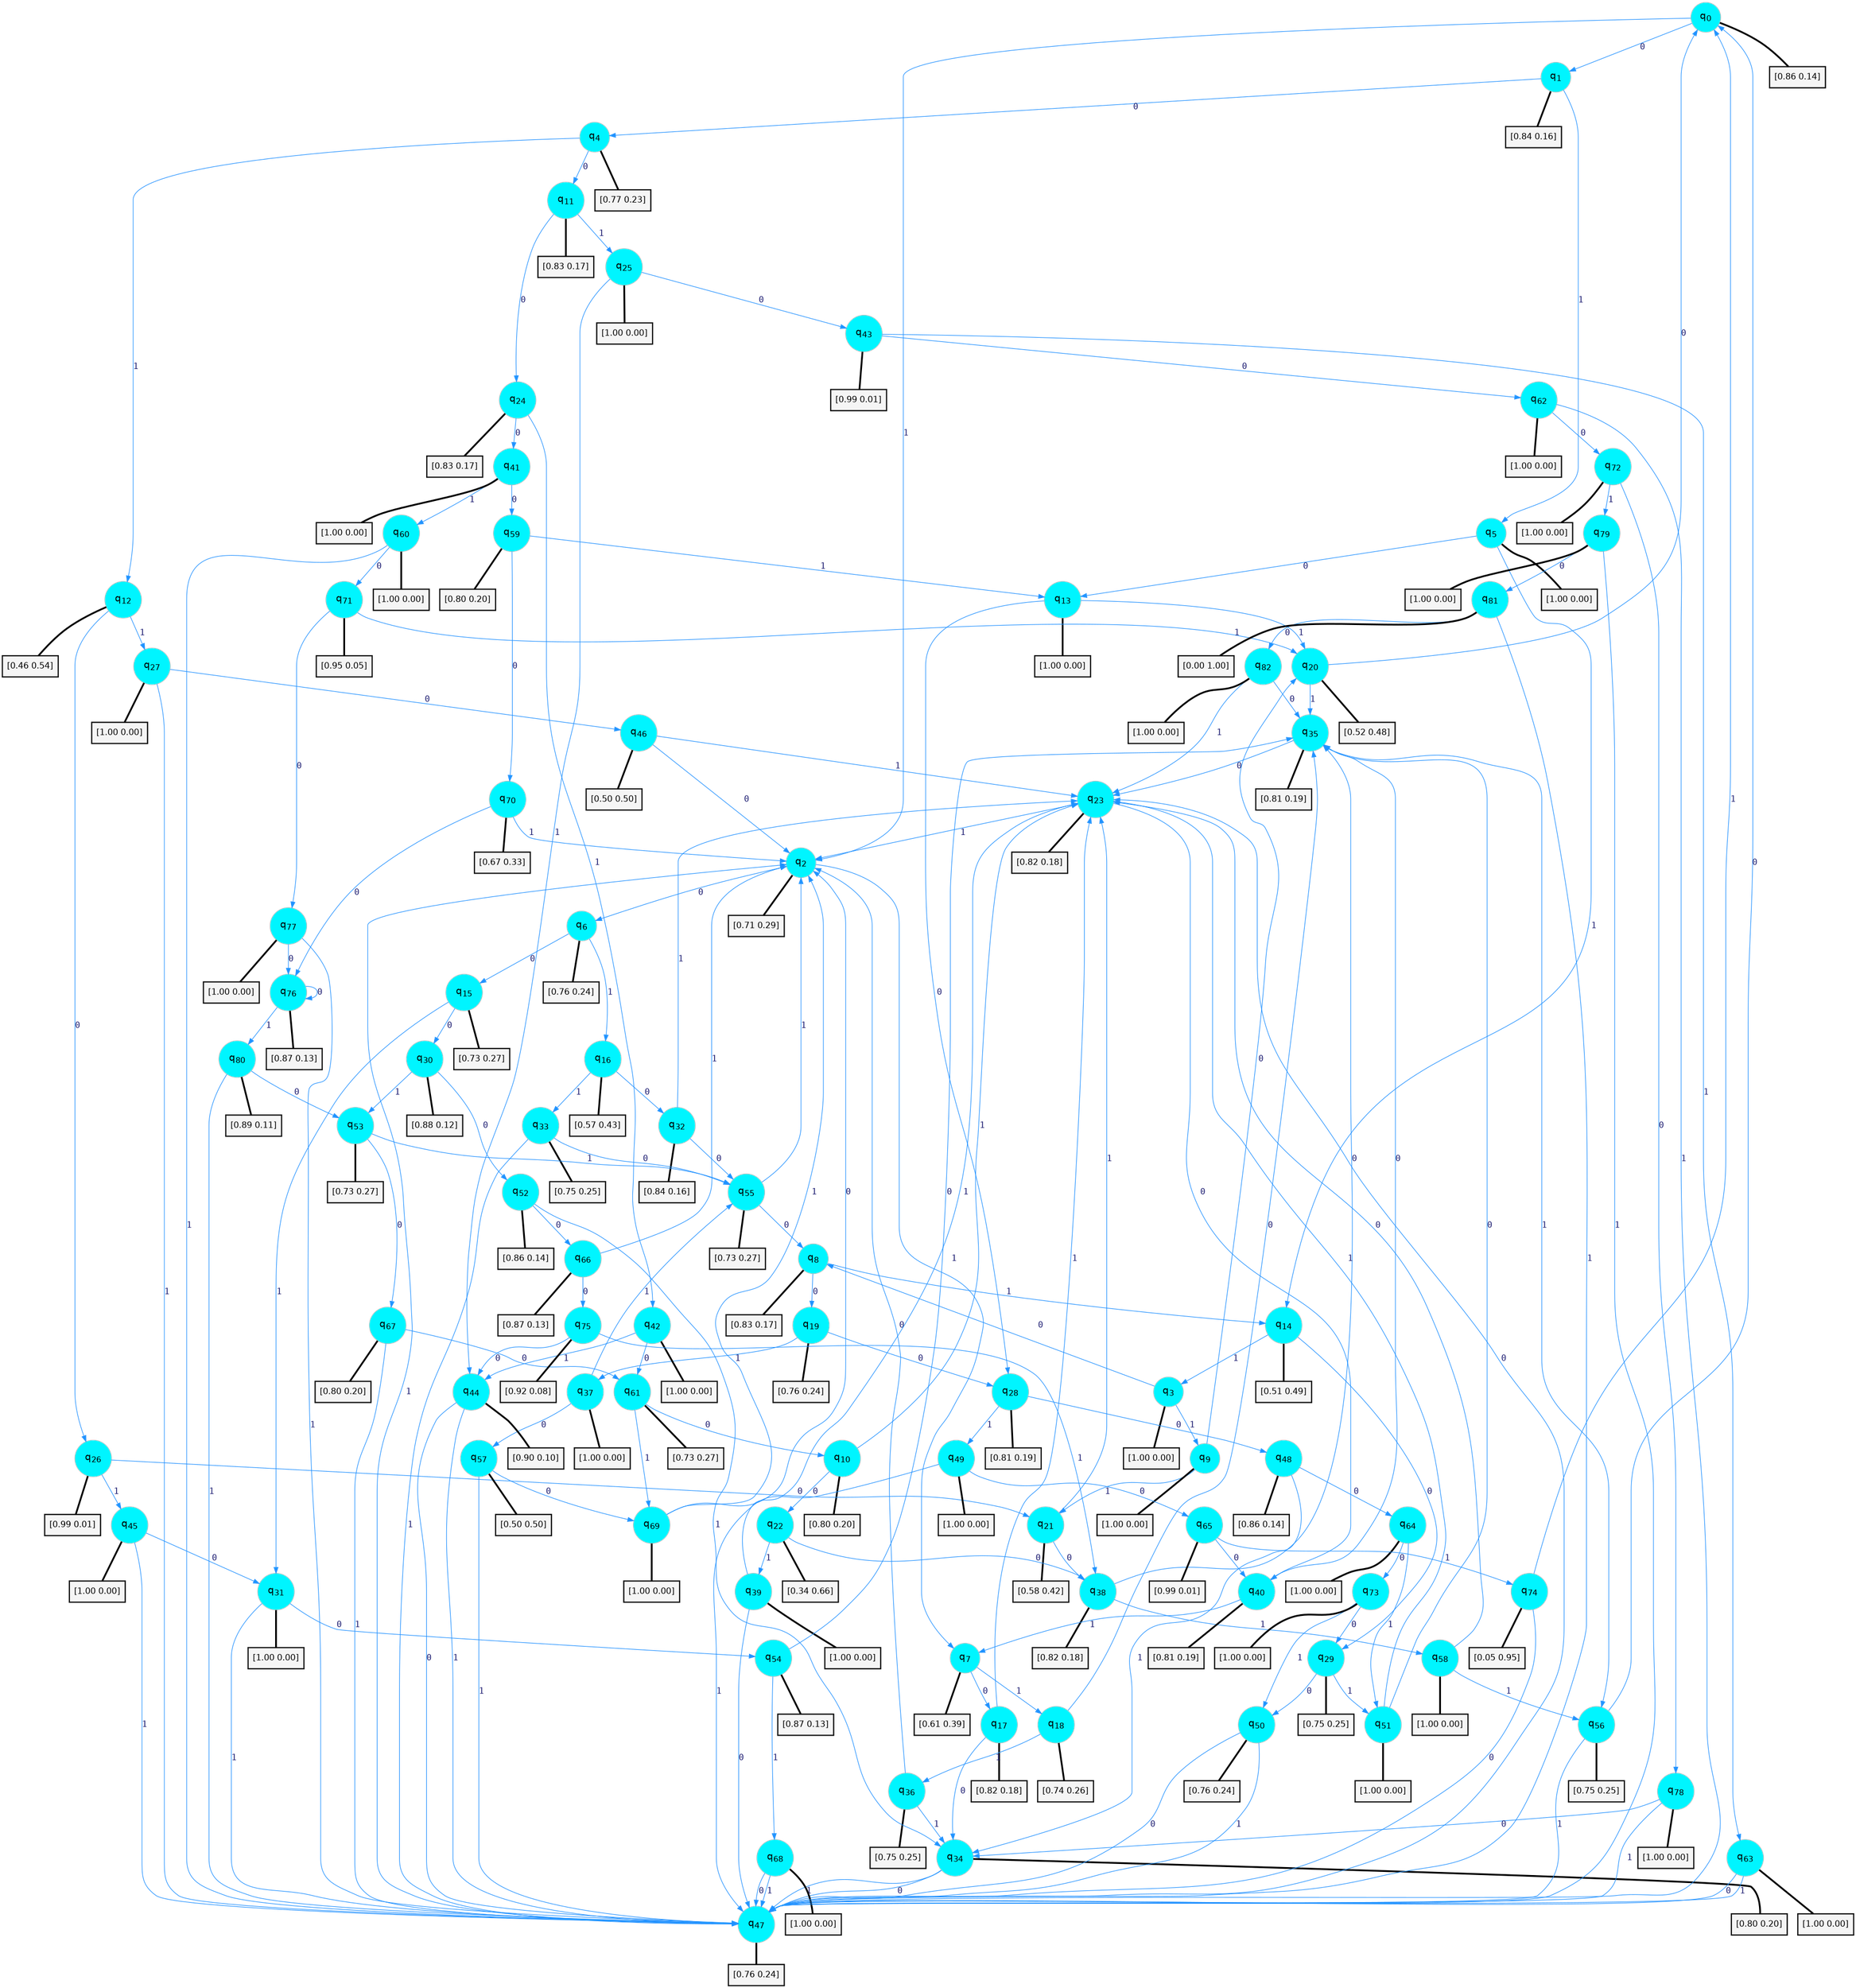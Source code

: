 digraph G {
graph [
bgcolor=transparent, dpi=300, rankdir=TD, size="40,25"];
node [
color=gray, fillcolor=turquoise1, fontcolor=black, fontname=Helvetica, fontsize=16, fontweight=bold, shape=circle, style=filled];
edge [
arrowsize=1, color=dodgerblue1, fontcolor=midnightblue, fontname=courier, fontweight=bold, penwidth=1, style=solid, weight=20];
0[label=<q<SUB>0</SUB>>];
1[label=<q<SUB>1</SUB>>];
2[label=<q<SUB>2</SUB>>];
3[label=<q<SUB>3</SUB>>];
4[label=<q<SUB>4</SUB>>];
5[label=<q<SUB>5</SUB>>];
6[label=<q<SUB>6</SUB>>];
7[label=<q<SUB>7</SUB>>];
8[label=<q<SUB>8</SUB>>];
9[label=<q<SUB>9</SUB>>];
10[label=<q<SUB>10</SUB>>];
11[label=<q<SUB>11</SUB>>];
12[label=<q<SUB>12</SUB>>];
13[label=<q<SUB>13</SUB>>];
14[label=<q<SUB>14</SUB>>];
15[label=<q<SUB>15</SUB>>];
16[label=<q<SUB>16</SUB>>];
17[label=<q<SUB>17</SUB>>];
18[label=<q<SUB>18</SUB>>];
19[label=<q<SUB>19</SUB>>];
20[label=<q<SUB>20</SUB>>];
21[label=<q<SUB>21</SUB>>];
22[label=<q<SUB>22</SUB>>];
23[label=<q<SUB>23</SUB>>];
24[label=<q<SUB>24</SUB>>];
25[label=<q<SUB>25</SUB>>];
26[label=<q<SUB>26</SUB>>];
27[label=<q<SUB>27</SUB>>];
28[label=<q<SUB>28</SUB>>];
29[label=<q<SUB>29</SUB>>];
30[label=<q<SUB>30</SUB>>];
31[label=<q<SUB>31</SUB>>];
32[label=<q<SUB>32</SUB>>];
33[label=<q<SUB>33</SUB>>];
34[label=<q<SUB>34</SUB>>];
35[label=<q<SUB>35</SUB>>];
36[label=<q<SUB>36</SUB>>];
37[label=<q<SUB>37</SUB>>];
38[label=<q<SUB>38</SUB>>];
39[label=<q<SUB>39</SUB>>];
40[label=<q<SUB>40</SUB>>];
41[label=<q<SUB>41</SUB>>];
42[label=<q<SUB>42</SUB>>];
43[label=<q<SUB>43</SUB>>];
44[label=<q<SUB>44</SUB>>];
45[label=<q<SUB>45</SUB>>];
46[label=<q<SUB>46</SUB>>];
47[label=<q<SUB>47</SUB>>];
48[label=<q<SUB>48</SUB>>];
49[label=<q<SUB>49</SUB>>];
50[label=<q<SUB>50</SUB>>];
51[label=<q<SUB>51</SUB>>];
52[label=<q<SUB>52</SUB>>];
53[label=<q<SUB>53</SUB>>];
54[label=<q<SUB>54</SUB>>];
55[label=<q<SUB>55</SUB>>];
56[label=<q<SUB>56</SUB>>];
57[label=<q<SUB>57</SUB>>];
58[label=<q<SUB>58</SUB>>];
59[label=<q<SUB>59</SUB>>];
60[label=<q<SUB>60</SUB>>];
61[label=<q<SUB>61</SUB>>];
62[label=<q<SUB>62</SUB>>];
63[label=<q<SUB>63</SUB>>];
64[label=<q<SUB>64</SUB>>];
65[label=<q<SUB>65</SUB>>];
66[label=<q<SUB>66</SUB>>];
67[label=<q<SUB>67</SUB>>];
68[label=<q<SUB>68</SUB>>];
69[label=<q<SUB>69</SUB>>];
70[label=<q<SUB>70</SUB>>];
71[label=<q<SUB>71</SUB>>];
72[label=<q<SUB>72</SUB>>];
73[label=<q<SUB>73</SUB>>];
74[label=<q<SUB>74</SUB>>];
75[label=<q<SUB>75</SUB>>];
76[label=<q<SUB>76</SUB>>];
77[label=<q<SUB>77</SUB>>];
78[label=<q<SUB>78</SUB>>];
79[label=<q<SUB>79</SUB>>];
80[label=<q<SUB>80</SUB>>];
81[label=<q<SUB>81</SUB>>];
82[label=<q<SUB>82</SUB>>];
83[label="[0.86 0.14]", shape=box,fontcolor=black, fontname=Helvetica, fontsize=14, penwidth=2, fillcolor=whitesmoke,color=black];
84[label="[0.84 0.16]", shape=box,fontcolor=black, fontname=Helvetica, fontsize=14, penwidth=2, fillcolor=whitesmoke,color=black];
85[label="[0.71 0.29]", shape=box,fontcolor=black, fontname=Helvetica, fontsize=14, penwidth=2, fillcolor=whitesmoke,color=black];
86[label="[1.00 0.00]", shape=box,fontcolor=black, fontname=Helvetica, fontsize=14, penwidth=2, fillcolor=whitesmoke,color=black];
87[label="[0.77 0.23]", shape=box,fontcolor=black, fontname=Helvetica, fontsize=14, penwidth=2, fillcolor=whitesmoke,color=black];
88[label="[1.00 0.00]", shape=box,fontcolor=black, fontname=Helvetica, fontsize=14, penwidth=2, fillcolor=whitesmoke,color=black];
89[label="[0.76 0.24]", shape=box,fontcolor=black, fontname=Helvetica, fontsize=14, penwidth=2, fillcolor=whitesmoke,color=black];
90[label="[0.61 0.39]", shape=box,fontcolor=black, fontname=Helvetica, fontsize=14, penwidth=2, fillcolor=whitesmoke,color=black];
91[label="[0.83 0.17]", shape=box,fontcolor=black, fontname=Helvetica, fontsize=14, penwidth=2, fillcolor=whitesmoke,color=black];
92[label="[1.00 0.00]", shape=box,fontcolor=black, fontname=Helvetica, fontsize=14, penwidth=2, fillcolor=whitesmoke,color=black];
93[label="[0.80 0.20]", shape=box,fontcolor=black, fontname=Helvetica, fontsize=14, penwidth=2, fillcolor=whitesmoke,color=black];
94[label="[0.83 0.17]", shape=box,fontcolor=black, fontname=Helvetica, fontsize=14, penwidth=2, fillcolor=whitesmoke,color=black];
95[label="[0.46 0.54]", shape=box,fontcolor=black, fontname=Helvetica, fontsize=14, penwidth=2, fillcolor=whitesmoke,color=black];
96[label="[1.00 0.00]", shape=box,fontcolor=black, fontname=Helvetica, fontsize=14, penwidth=2, fillcolor=whitesmoke,color=black];
97[label="[0.51 0.49]", shape=box,fontcolor=black, fontname=Helvetica, fontsize=14, penwidth=2, fillcolor=whitesmoke,color=black];
98[label="[0.73 0.27]", shape=box,fontcolor=black, fontname=Helvetica, fontsize=14, penwidth=2, fillcolor=whitesmoke,color=black];
99[label="[0.57 0.43]", shape=box,fontcolor=black, fontname=Helvetica, fontsize=14, penwidth=2, fillcolor=whitesmoke,color=black];
100[label="[0.82 0.18]", shape=box,fontcolor=black, fontname=Helvetica, fontsize=14, penwidth=2, fillcolor=whitesmoke,color=black];
101[label="[0.74 0.26]", shape=box,fontcolor=black, fontname=Helvetica, fontsize=14, penwidth=2, fillcolor=whitesmoke,color=black];
102[label="[0.76 0.24]", shape=box,fontcolor=black, fontname=Helvetica, fontsize=14, penwidth=2, fillcolor=whitesmoke,color=black];
103[label="[0.52 0.48]", shape=box,fontcolor=black, fontname=Helvetica, fontsize=14, penwidth=2, fillcolor=whitesmoke,color=black];
104[label="[0.58 0.42]", shape=box,fontcolor=black, fontname=Helvetica, fontsize=14, penwidth=2, fillcolor=whitesmoke,color=black];
105[label="[0.34 0.66]", shape=box,fontcolor=black, fontname=Helvetica, fontsize=14, penwidth=2, fillcolor=whitesmoke,color=black];
106[label="[0.82 0.18]", shape=box,fontcolor=black, fontname=Helvetica, fontsize=14, penwidth=2, fillcolor=whitesmoke,color=black];
107[label="[0.83 0.17]", shape=box,fontcolor=black, fontname=Helvetica, fontsize=14, penwidth=2, fillcolor=whitesmoke,color=black];
108[label="[1.00 0.00]", shape=box,fontcolor=black, fontname=Helvetica, fontsize=14, penwidth=2, fillcolor=whitesmoke,color=black];
109[label="[0.99 0.01]", shape=box,fontcolor=black, fontname=Helvetica, fontsize=14, penwidth=2, fillcolor=whitesmoke,color=black];
110[label="[1.00 0.00]", shape=box,fontcolor=black, fontname=Helvetica, fontsize=14, penwidth=2, fillcolor=whitesmoke,color=black];
111[label="[0.81 0.19]", shape=box,fontcolor=black, fontname=Helvetica, fontsize=14, penwidth=2, fillcolor=whitesmoke,color=black];
112[label="[0.75 0.25]", shape=box,fontcolor=black, fontname=Helvetica, fontsize=14, penwidth=2, fillcolor=whitesmoke,color=black];
113[label="[0.88 0.12]", shape=box,fontcolor=black, fontname=Helvetica, fontsize=14, penwidth=2, fillcolor=whitesmoke,color=black];
114[label="[1.00 0.00]", shape=box,fontcolor=black, fontname=Helvetica, fontsize=14, penwidth=2, fillcolor=whitesmoke,color=black];
115[label="[0.84 0.16]", shape=box,fontcolor=black, fontname=Helvetica, fontsize=14, penwidth=2, fillcolor=whitesmoke,color=black];
116[label="[0.75 0.25]", shape=box,fontcolor=black, fontname=Helvetica, fontsize=14, penwidth=2, fillcolor=whitesmoke,color=black];
117[label="[0.80 0.20]", shape=box,fontcolor=black, fontname=Helvetica, fontsize=14, penwidth=2, fillcolor=whitesmoke,color=black];
118[label="[0.81 0.19]", shape=box,fontcolor=black, fontname=Helvetica, fontsize=14, penwidth=2, fillcolor=whitesmoke,color=black];
119[label="[0.75 0.25]", shape=box,fontcolor=black, fontname=Helvetica, fontsize=14, penwidth=2, fillcolor=whitesmoke,color=black];
120[label="[1.00 0.00]", shape=box,fontcolor=black, fontname=Helvetica, fontsize=14, penwidth=2, fillcolor=whitesmoke,color=black];
121[label="[0.82 0.18]", shape=box,fontcolor=black, fontname=Helvetica, fontsize=14, penwidth=2, fillcolor=whitesmoke,color=black];
122[label="[1.00 0.00]", shape=box,fontcolor=black, fontname=Helvetica, fontsize=14, penwidth=2, fillcolor=whitesmoke,color=black];
123[label="[0.81 0.19]", shape=box,fontcolor=black, fontname=Helvetica, fontsize=14, penwidth=2, fillcolor=whitesmoke,color=black];
124[label="[1.00 0.00]", shape=box,fontcolor=black, fontname=Helvetica, fontsize=14, penwidth=2, fillcolor=whitesmoke,color=black];
125[label="[1.00 0.00]", shape=box,fontcolor=black, fontname=Helvetica, fontsize=14, penwidth=2, fillcolor=whitesmoke,color=black];
126[label="[0.99 0.01]", shape=box,fontcolor=black, fontname=Helvetica, fontsize=14, penwidth=2, fillcolor=whitesmoke,color=black];
127[label="[0.90 0.10]", shape=box,fontcolor=black, fontname=Helvetica, fontsize=14, penwidth=2, fillcolor=whitesmoke,color=black];
128[label="[1.00 0.00]", shape=box,fontcolor=black, fontname=Helvetica, fontsize=14, penwidth=2, fillcolor=whitesmoke,color=black];
129[label="[0.50 0.50]", shape=box,fontcolor=black, fontname=Helvetica, fontsize=14, penwidth=2, fillcolor=whitesmoke,color=black];
130[label="[0.76 0.24]", shape=box,fontcolor=black, fontname=Helvetica, fontsize=14, penwidth=2, fillcolor=whitesmoke,color=black];
131[label="[0.86 0.14]", shape=box,fontcolor=black, fontname=Helvetica, fontsize=14, penwidth=2, fillcolor=whitesmoke,color=black];
132[label="[1.00 0.00]", shape=box,fontcolor=black, fontname=Helvetica, fontsize=14, penwidth=2, fillcolor=whitesmoke,color=black];
133[label="[0.76 0.24]", shape=box,fontcolor=black, fontname=Helvetica, fontsize=14, penwidth=2, fillcolor=whitesmoke,color=black];
134[label="[1.00 0.00]", shape=box,fontcolor=black, fontname=Helvetica, fontsize=14, penwidth=2, fillcolor=whitesmoke,color=black];
135[label="[0.86 0.14]", shape=box,fontcolor=black, fontname=Helvetica, fontsize=14, penwidth=2, fillcolor=whitesmoke,color=black];
136[label="[0.73 0.27]", shape=box,fontcolor=black, fontname=Helvetica, fontsize=14, penwidth=2, fillcolor=whitesmoke,color=black];
137[label="[0.87 0.13]", shape=box,fontcolor=black, fontname=Helvetica, fontsize=14, penwidth=2, fillcolor=whitesmoke,color=black];
138[label="[0.73 0.27]", shape=box,fontcolor=black, fontname=Helvetica, fontsize=14, penwidth=2, fillcolor=whitesmoke,color=black];
139[label="[0.75 0.25]", shape=box,fontcolor=black, fontname=Helvetica, fontsize=14, penwidth=2, fillcolor=whitesmoke,color=black];
140[label="[0.50 0.50]", shape=box,fontcolor=black, fontname=Helvetica, fontsize=14, penwidth=2, fillcolor=whitesmoke,color=black];
141[label="[1.00 0.00]", shape=box,fontcolor=black, fontname=Helvetica, fontsize=14, penwidth=2, fillcolor=whitesmoke,color=black];
142[label="[0.80 0.20]", shape=box,fontcolor=black, fontname=Helvetica, fontsize=14, penwidth=2, fillcolor=whitesmoke,color=black];
143[label="[1.00 0.00]", shape=box,fontcolor=black, fontname=Helvetica, fontsize=14, penwidth=2, fillcolor=whitesmoke,color=black];
144[label="[0.73 0.27]", shape=box,fontcolor=black, fontname=Helvetica, fontsize=14, penwidth=2, fillcolor=whitesmoke,color=black];
145[label="[1.00 0.00]", shape=box,fontcolor=black, fontname=Helvetica, fontsize=14, penwidth=2, fillcolor=whitesmoke,color=black];
146[label="[1.00 0.00]", shape=box,fontcolor=black, fontname=Helvetica, fontsize=14, penwidth=2, fillcolor=whitesmoke,color=black];
147[label="[1.00 0.00]", shape=box,fontcolor=black, fontname=Helvetica, fontsize=14, penwidth=2, fillcolor=whitesmoke,color=black];
148[label="[0.99 0.01]", shape=box,fontcolor=black, fontname=Helvetica, fontsize=14, penwidth=2, fillcolor=whitesmoke,color=black];
149[label="[0.87 0.13]", shape=box,fontcolor=black, fontname=Helvetica, fontsize=14, penwidth=2, fillcolor=whitesmoke,color=black];
150[label="[0.80 0.20]", shape=box,fontcolor=black, fontname=Helvetica, fontsize=14, penwidth=2, fillcolor=whitesmoke,color=black];
151[label="[1.00 0.00]", shape=box,fontcolor=black, fontname=Helvetica, fontsize=14, penwidth=2, fillcolor=whitesmoke,color=black];
152[label="[1.00 0.00]", shape=box,fontcolor=black, fontname=Helvetica, fontsize=14, penwidth=2, fillcolor=whitesmoke,color=black];
153[label="[0.67 0.33]", shape=box,fontcolor=black, fontname=Helvetica, fontsize=14, penwidth=2, fillcolor=whitesmoke,color=black];
154[label="[0.95 0.05]", shape=box,fontcolor=black, fontname=Helvetica, fontsize=14, penwidth=2, fillcolor=whitesmoke,color=black];
155[label="[1.00 0.00]", shape=box,fontcolor=black, fontname=Helvetica, fontsize=14, penwidth=2, fillcolor=whitesmoke,color=black];
156[label="[1.00 0.00]", shape=box,fontcolor=black, fontname=Helvetica, fontsize=14, penwidth=2, fillcolor=whitesmoke,color=black];
157[label="[0.05 0.95]", shape=box,fontcolor=black, fontname=Helvetica, fontsize=14, penwidth=2, fillcolor=whitesmoke,color=black];
158[label="[0.92 0.08]", shape=box,fontcolor=black, fontname=Helvetica, fontsize=14, penwidth=2, fillcolor=whitesmoke,color=black];
159[label="[0.87 0.13]", shape=box,fontcolor=black, fontname=Helvetica, fontsize=14, penwidth=2, fillcolor=whitesmoke,color=black];
160[label="[1.00 0.00]", shape=box,fontcolor=black, fontname=Helvetica, fontsize=14, penwidth=2, fillcolor=whitesmoke,color=black];
161[label="[1.00 0.00]", shape=box,fontcolor=black, fontname=Helvetica, fontsize=14, penwidth=2, fillcolor=whitesmoke,color=black];
162[label="[1.00 0.00]", shape=box,fontcolor=black, fontname=Helvetica, fontsize=14, penwidth=2, fillcolor=whitesmoke,color=black];
163[label="[0.89 0.11]", shape=box,fontcolor=black, fontname=Helvetica, fontsize=14, penwidth=2, fillcolor=whitesmoke,color=black];
164[label="[0.00 1.00]", shape=box,fontcolor=black, fontname=Helvetica, fontsize=14, penwidth=2, fillcolor=whitesmoke,color=black];
165[label="[1.00 0.00]", shape=box,fontcolor=black, fontname=Helvetica, fontsize=14, penwidth=2, fillcolor=whitesmoke,color=black];
0->1 [label=0];
0->2 [label=1];
0->83 [arrowhead=none, penwidth=3,color=black];
1->4 [label=0];
1->5 [label=1];
1->84 [arrowhead=none, penwidth=3,color=black];
2->6 [label=0];
2->7 [label=1];
2->85 [arrowhead=none, penwidth=3,color=black];
3->8 [label=0];
3->9 [label=1];
3->86 [arrowhead=none, penwidth=3,color=black];
4->11 [label=0];
4->12 [label=1];
4->87 [arrowhead=none, penwidth=3,color=black];
5->13 [label=0];
5->14 [label=1];
5->88 [arrowhead=none, penwidth=3,color=black];
6->15 [label=0];
6->16 [label=1];
6->89 [arrowhead=none, penwidth=3,color=black];
7->17 [label=0];
7->18 [label=1];
7->90 [arrowhead=none, penwidth=3,color=black];
8->19 [label=0];
8->14 [label=1];
8->91 [arrowhead=none, penwidth=3,color=black];
9->20 [label=0];
9->21 [label=1];
9->92 [arrowhead=none, penwidth=3,color=black];
10->22 [label=0];
10->23 [label=1];
10->93 [arrowhead=none, penwidth=3,color=black];
11->24 [label=0];
11->25 [label=1];
11->94 [arrowhead=none, penwidth=3,color=black];
12->26 [label=0];
12->27 [label=1];
12->95 [arrowhead=none, penwidth=3,color=black];
13->28 [label=0];
13->20 [label=1];
13->96 [arrowhead=none, penwidth=3,color=black];
14->29 [label=0];
14->3 [label=1];
14->97 [arrowhead=none, penwidth=3,color=black];
15->30 [label=0];
15->31 [label=1];
15->98 [arrowhead=none, penwidth=3,color=black];
16->32 [label=0];
16->33 [label=1];
16->99 [arrowhead=none, penwidth=3,color=black];
17->34 [label=0];
17->23 [label=1];
17->100 [arrowhead=none, penwidth=3,color=black];
18->35 [label=0];
18->36 [label=1];
18->101 [arrowhead=none, penwidth=3,color=black];
19->28 [label=0];
19->37 [label=1];
19->102 [arrowhead=none, penwidth=3,color=black];
20->0 [label=0];
20->35 [label=1];
20->103 [arrowhead=none, penwidth=3,color=black];
21->38 [label=0];
21->23 [label=1];
21->104 [arrowhead=none, penwidth=3,color=black];
22->38 [label=0];
22->39 [label=1];
22->105 [arrowhead=none, penwidth=3,color=black];
23->40 [label=0];
23->2 [label=1];
23->106 [arrowhead=none, penwidth=3,color=black];
24->41 [label=0];
24->42 [label=1];
24->107 [arrowhead=none, penwidth=3,color=black];
25->43 [label=0];
25->44 [label=1];
25->108 [arrowhead=none, penwidth=3,color=black];
26->21 [label=0];
26->45 [label=1];
26->109 [arrowhead=none, penwidth=3,color=black];
27->46 [label=0];
27->47 [label=1];
27->110 [arrowhead=none, penwidth=3,color=black];
28->48 [label=0];
28->49 [label=1];
28->111 [arrowhead=none, penwidth=3,color=black];
29->50 [label=0];
29->51 [label=1];
29->112 [arrowhead=none, penwidth=3,color=black];
30->52 [label=0];
30->53 [label=1];
30->113 [arrowhead=none, penwidth=3,color=black];
31->54 [label=0];
31->47 [label=1];
31->114 [arrowhead=none, penwidth=3,color=black];
32->55 [label=0];
32->23 [label=1];
32->115 [arrowhead=none, penwidth=3,color=black];
33->55 [label=0];
33->47 [label=1];
33->116 [arrowhead=none, penwidth=3,color=black];
34->47 [label=0];
34->47 [label=1];
34->117 [arrowhead=none, penwidth=3,color=black];
35->23 [label=0];
35->56 [label=1];
35->118 [arrowhead=none, penwidth=3,color=black];
36->2 [label=0];
36->34 [label=1];
36->119 [arrowhead=none, penwidth=3,color=black];
37->57 [label=0];
37->55 [label=1];
37->120 [arrowhead=none, penwidth=3,color=black];
38->35 [label=0];
38->58 [label=1];
38->121 [arrowhead=none, penwidth=3,color=black];
39->47 [label=0];
39->23 [label=1];
39->122 [arrowhead=none, penwidth=3,color=black];
40->35 [label=0];
40->7 [label=1];
40->123 [arrowhead=none, penwidth=3,color=black];
41->59 [label=0];
41->60 [label=1];
41->124 [arrowhead=none, penwidth=3,color=black];
42->61 [label=0];
42->44 [label=1];
42->125 [arrowhead=none, penwidth=3,color=black];
43->62 [label=0];
43->63 [label=1];
43->126 [arrowhead=none, penwidth=3,color=black];
44->47 [label=0];
44->47 [label=1];
44->127 [arrowhead=none, penwidth=3,color=black];
45->31 [label=0];
45->47 [label=1];
45->128 [arrowhead=none, penwidth=3,color=black];
46->2 [label=0];
46->23 [label=1];
46->129 [arrowhead=none, penwidth=3,color=black];
47->23 [label=0];
47->2 [label=1];
47->130 [arrowhead=none, penwidth=3,color=black];
48->64 [label=0];
48->34 [label=1];
48->131 [arrowhead=none, penwidth=3,color=black];
49->65 [label=0];
49->47 [label=1];
49->132 [arrowhead=none, penwidth=3,color=black];
50->47 [label=0];
50->47 [label=1];
50->133 [arrowhead=none, penwidth=3,color=black];
51->35 [label=0];
51->23 [label=1];
51->134 [arrowhead=none, penwidth=3,color=black];
52->66 [label=0];
52->34 [label=1];
52->135 [arrowhead=none, penwidth=3,color=black];
53->67 [label=0];
53->55 [label=1];
53->136 [arrowhead=none, penwidth=3,color=black];
54->35 [label=0];
54->68 [label=1];
54->137 [arrowhead=none, penwidth=3,color=black];
55->8 [label=0];
55->2 [label=1];
55->138 [arrowhead=none, penwidth=3,color=black];
56->0 [label=0];
56->47 [label=1];
56->139 [arrowhead=none, penwidth=3,color=black];
57->69 [label=0];
57->47 [label=1];
57->140 [arrowhead=none, penwidth=3,color=black];
58->23 [label=0];
58->56 [label=1];
58->141 [arrowhead=none, penwidth=3,color=black];
59->70 [label=0];
59->13 [label=1];
59->142 [arrowhead=none, penwidth=3,color=black];
60->71 [label=0];
60->47 [label=1];
60->143 [arrowhead=none, penwidth=3,color=black];
61->10 [label=0];
61->69 [label=1];
61->144 [arrowhead=none, penwidth=3,color=black];
62->72 [label=0];
62->47 [label=1];
62->145 [arrowhead=none, penwidth=3,color=black];
63->47 [label=0];
63->47 [label=1];
63->146 [arrowhead=none, penwidth=3,color=black];
64->73 [label=0];
64->51 [label=1];
64->147 [arrowhead=none, penwidth=3,color=black];
65->40 [label=0];
65->74 [label=1];
65->148 [arrowhead=none, penwidth=3,color=black];
66->75 [label=0];
66->2 [label=1];
66->149 [arrowhead=none, penwidth=3,color=black];
67->61 [label=0];
67->47 [label=1];
67->150 [arrowhead=none, penwidth=3,color=black];
68->47 [label=0];
68->47 [label=1];
68->151 [arrowhead=none, penwidth=3,color=black];
69->2 [label=0];
69->2 [label=1];
69->152 [arrowhead=none, penwidth=3,color=black];
70->76 [label=0];
70->2 [label=1];
70->153 [arrowhead=none, penwidth=3,color=black];
71->77 [label=0];
71->20 [label=1];
71->154 [arrowhead=none, penwidth=3,color=black];
72->78 [label=0];
72->79 [label=1];
72->155 [arrowhead=none, penwidth=3,color=black];
73->29 [label=0];
73->50 [label=1];
73->156 [arrowhead=none, penwidth=3,color=black];
74->47 [label=0];
74->0 [label=1];
74->157 [arrowhead=none, penwidth=3,color=black];
75->44 [label=0];
75->38 [label=1];
75->158 [arrowhead=none, penwidth=3,color=black];
76->76 [label=0];
76->80 [label=1];
76->159 [arrowhead=none, penwidth=3,color=black];
77->76 [label=0];
77->47 [label=1];
77->160 [arrowhead=none, penwidth=3,color=black];
78->34 [label=0];
78->47 [label=1];
78->161 [arrowhead=none, penwidth=3,color=black];
79->81 [label=0];
79->47 [label=1];
79->162 [arrowhead=none, penwidth=3,color=black];
80->53 [label=0];
80->47 [label=1];
80->163 [arrowhead=none, penwidth=3,color=black];
81->82 [label=0];
81->47 [label=1];
81->164 [arrowhead=none, penwidth=3,color=black];
82->35 [label=0];
82->23 [label=1];
82->165 [arrowhead=none, penwidth=3,color=black];
}
